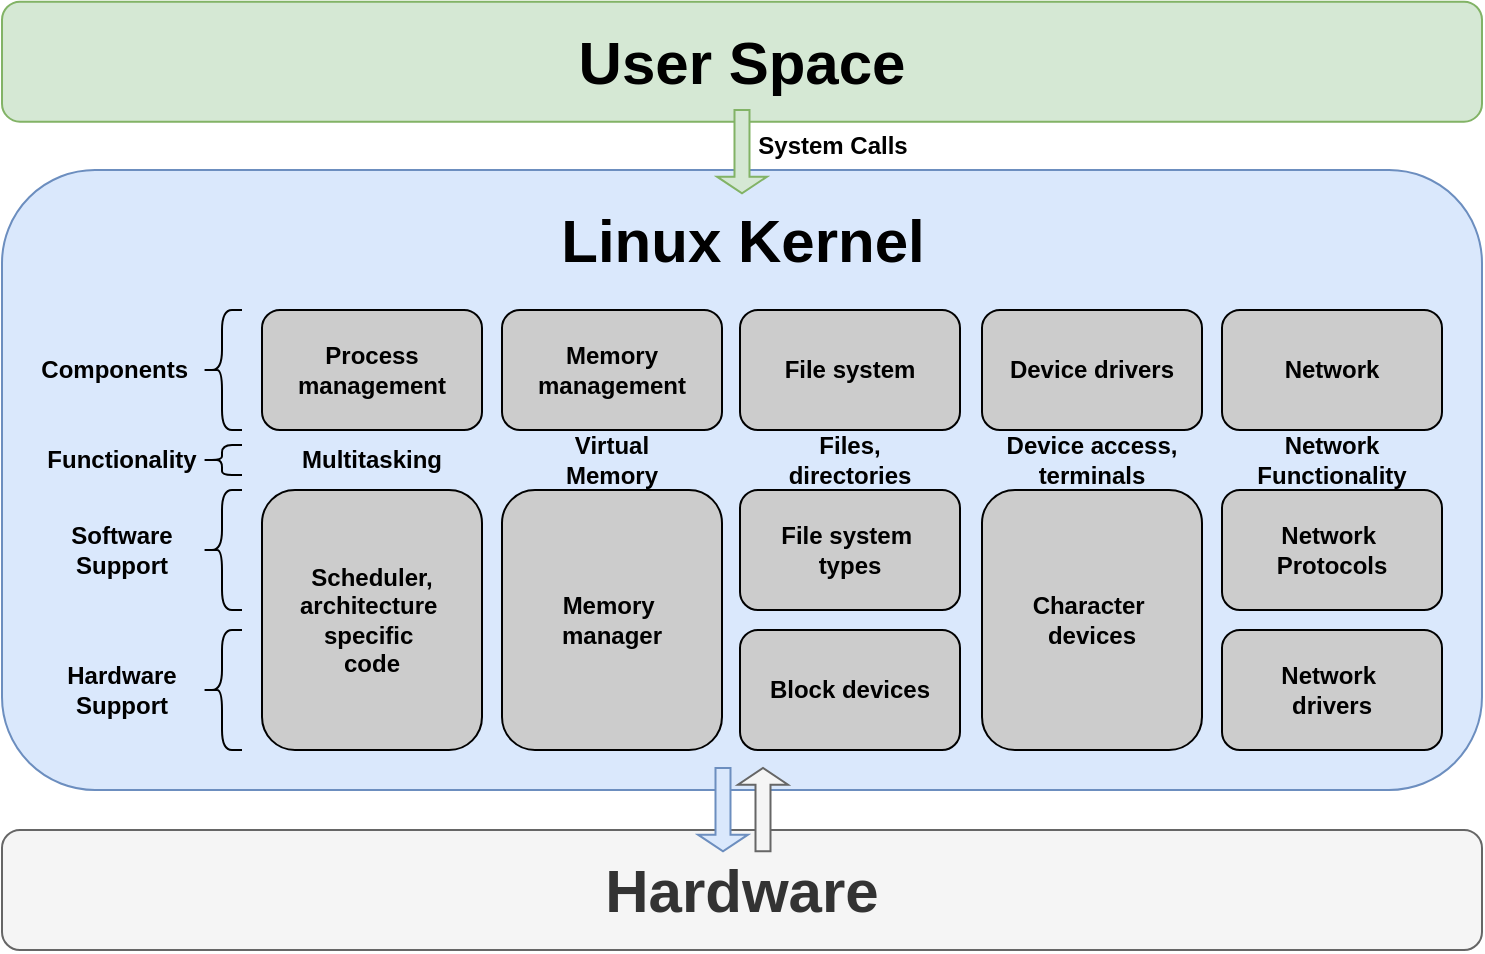 <mxfile version="26.0.9">
  <diagram name="Page-1" id="6zq0S6Z2XCjo-CLIARUB">
    <mxGraphModel dx="1800" dy="694" grid="1" gridSize="10" guides="1" tooltips="1" connect="1" arrows="1" fold="1" page="1" pageScale="1" pageWidth="827" pageHeight="1169" math="0" shadow="0">
      <root>
        <mxCell id="0" />
        <mxCell id="1" parent="0" />
        <mxCell id="hf6dYA-BSJrec8ngoclE-18" value="" style="rounded=1;whiteSpace=wrap;html=1;fillColor=#dae8fc;strokeColor=#6c8ebf;" vertex="1" parent="1">
          <mxGeometry x="-10" y="220" width="740" height="310" as="geometry" />
        </mxCell>
        <mxCell id="hf6dYA-BSJrec8ngoclE-1" value="&lt;b&gt;Process management&lt;/b&gt;" style="rounded=1;whiteSpace=wrap;html=1;fillColor=#CCCCCC;" vertex="1" parent="1">
          <mxGeometry x="120" y="290" width="110" height="60" as="geometry" />
        </mxCell>
        <mxCell id="hf6dYA-BSJrec8ngoclE-2" value="&lt;b&gt;Memory management&lt;/b&gt;" style="rounded=1;whiteSpace=wrap;html=1;fillColor=#CCCCCC;" vertex="1" parent="1">
          <mxGeometry x="240" y="290" width="110" height="60" as="geometry" />
        </mxCell>
        <mxCell id="hf6dYA-BSJrec8ngoclE-3" value="&lt;b&gt;File system&lt;/b&gt;" style="rounded=1;whiteSpace=wrap;html=1;fillColor=#CCCCCC;" vertex="1" parent="1">
          <mxGeometry x="359" y="290" width="110" height="60" as="geometry" />
        </mxCell>
        <mxCell id="hf6dYA-BSJrec8ngoclE-4" value="&lt;b&gt;Device drivers&lt;/b&gt;" style="rounded=1;whiteSpace=wrap;html=1;fillColor=#CCCCCC;" vertex="1" parent="1">
          <mxGeometry x="480" y="290" width="110" height="60" as="geometry" />
        </mxCell>
        <mxCell id="hf6dYA-BSJrec8ngoclE-5" value="&lt;b&gt;Network&lt;/b&gt;" style="rounded=1;whiteSpace=wrap;html=1;fillColor=#CCCCCC;" vertex="1" parent="1">
          <mxGeometry x="600" y="290" width="110" height="60" as="geometry" />
        </mxCell>
        <mxCell id="hf6dYA-BSJrec8ngoclE-6" value="&lt;b&gt;Scheduler, architecture&amp;nbsp;&lt;/b&gt;&lt;div&gt;&lt;b&gt;specific&amp;nbsp;&lt;/b&gt;&lt;/div&gt;&lt;div&gt;&lt;b&gt;code&lt;/b&gt;&lt;/div&gt;" style="rounded=1;whiteSpace=wrap;html=1;fillColor=#CCCCCC;" vertex="1" parent="1">
          <mxGeometry x="120" y="380" width="110" height="130" as="geometry" />
        </mxCell>
        <mxCell id="hf6dYA-BSJrec8ngoclE-7" value="&lt;b&gt;Memory&amp;nbsp;&lt;/b&gt;&lt;div&gt;&lt;b&gt;manager&lt;/b&gt;&lt;/div&gt;" style="rounded=1;whiteSpace=wrap;html=1;fillColor=#CCCCCC;" vertex="1" parent="1">
          <mxGeometry x="240" y="380" width="110" height="130" as="geometry" />
        </mxCell>
        <mxCell id="hf6dYA-BSJrec8ngoclE-8" value="&lt;b&gt;File system&amp;nbsp;&lt;/b&gt;&lt;div&gt;&lt;b&gt;types&lt;/b&gt;&lt;/div&gt;" style="rounded=1;whiteSpace=wrap;html=1;fillColor=#CCCCCC;" vertex="1" parent="1">
          <mxGeometry x="359" y="380" width="110" height="60" as="geometry" />
        </mxCell>
        <mxCell id="hf6dYA-BSJrec8ngoclE-9" value="&lt;b&gt;Block devices&lt;/b&gt;" style="rounded=1;whiteSpace=wrap;html=1;fillColor=#CCCCCC;" vertex="1" parent="1">
          <mxGeometry x="359" y="450" width="110" height="60" as="geometry" />
        </mxCell>
        <mxCell id="hf6dYA-BSJrec8ngoclE-10" value="&lt;b&gt;Character&amp;nbsp;&lt;/b&gt;&lt;div&gt;&lt;b&gt;devices&lt;/b&gt;&lt;/div&gt;" style="rounded=1;whiteSpace=wrap;html=1;fillColor=#CCCCCC;" vertex="1" parent="1">
          <mxGeometry x="480" y="380" width="110" height="130" as="geometry" />
        </mxCell>
        <mxCell id="hf6dYA-BSJrec8ngoclE-11" value="&lt;b&gt;Network&amp;nbsp;&lt;/b&gt;&lt;div&gt;&lt;b&gt;Protocols&lt;/b&gt;&lt;/div&gt;" style="rounded=1;whiteSpace=wrap;html=1;fillColor=#CCCCCC;" vertex="1" parent="1">
          <mxGeometry x="600" y="380" width="110" height="60" as="geometry" />
        </mxCell>
        <mxCell id="hf6dYA-BSJrec8ngoclE-12" value="&lt;b&gt;Network&amp;nbsp;&lt;/b&gt;&lt;div&gt;&lt;b&gt;drivers&lt;/b&gt;&lt;/div&gt;" style="rounded=1;whiteSpace=wrap;html=1;fillColor=#CCCCCC;" vertex="1" parent="1">
          <mxGeometry x="600" y="450" width="110" height="60" as="geometry" />
        </mxCell>
        <mxCell id="hf6dYA-BSJrec8ngoclE-13" value="&lt;b&gt;Multitasking&lt;/b&gt;" style="text;html=1;align=center;verticalAlign=middle;whiteSpace=wrap;rounded=0;" vertex="1" parent="1">
          <mxGeometry x="145" y="350" width="60" height="30" as="geometry" />
        </mxCell>
        <mxCell id="hf6dYA-BSJrec8ngoclE-14" value="&lt;b&gt;Virtual&lt;/b&gt;&lt;div&gt;&lt;b&gt;Memory&lt;/b&gt;&lt;/div&gt;" style="text;html=1;align=center;verticalAlign=middle;whiteSpace=wrap;rounded=0;" vertex="1" parent="1">
          <mxGeometry x="265" y="350" width="60" height="30" as="geometry" />
        </mxCell>
        <mxCell id="hf6dYA-BSJrec8ngoclE-15" value="&lt;b&gt;Files,&lt;/b&gt;&lt;div&gt;&lt;b&gt;directories&lt;/b&gt;&lt;/div&gt;" style="text;html=1;align=center;verticalAlign=middle;whiteSpace=wrap;rounded=0;" vertex="1" parent="1">
          <mxGeometry x="384" y="350" width="60" height="30" as="geometry" />
        </mxCell>
        <mxCell id="hf6dYA-BSJrec8ngoclE-16" value="&lt;b&gt;Device access, terminals&lt;/b&gt;" style="text;html=1;align=center;verticalAlign=middle;whiteSpace=wrap;rounded=0;" vertex="1" parent="1">
          <mxGeometry x="490" y="350" width="90" height="30" as="geometry" />
        </mxCell>
        <mxCell id="hf6dYA-BSJrec8ngoclE-17" value="&lt;b&gt;Network&lt;/b&gt;&lt;div&gt;&lt;b&gt;Functionality&lt;/b&gt;&lt;/div&gt;" style="text;html=1;align=center;verticalAlign=middle;whiteSpace=wrap;rounded=0;" vertex="1" parent="1">
          <mxGeometry x="610" y="350" width="90" height="30" as="geometry" />
        </mxCell>
        <mxCell id="hf6dYA-BSJrec8ngoclE-19" value="" style="shape=curlyBracket;whiteSpace=wrap;html=1;rounded=1;labelPosition=left;verticalLabelPosition=middle;align=right;verticalAlign=middle;" vertex="1" parent="1">
          <mxGeometry x="90" y="290" width="20" height="60" as="geometry" />
        </mxCell>
        <mxCell id="hf6dYA-BSJrec8ngoclE-20" value="" style="shape=curlyBracket;whiteSpace=wrap;html=1;rounded=1;labelPosition=left;verticalLabelPosition=middle;align=right;verticalAlign=middle;" vertex="1" parent="1">
          <mxGeometry x="90" y="357.5" width="20" height="15" as="geometry" />
        </mxCell>
        <mxCell id="hf6dYA-BSJrec8ngoclE-21" value="" style="shape=curlyBracket;whiteSpace=wrap;html=1;rounded=1;labelPosition=left;verticalLabelPosition=middle;align=right;verticalAlign=middle;" vertex="1" parent="1">
          <mxGeometry x="90" y="380" width="20" height="60" as="geometry" />
        </mxCell>
        <mxCell id="hf6dYA-BSJrec8ngoclE-22" value="" style="shape=curlyBracket;whiteSpace=wrap;html=1;rounded=1;labelPosition=left;verticalLabelPosition=middle;align=right;verticalAlign=middle;" vertex="1" parent="1">
          <mxGeometry x="90" y="450" width="20" height="60" as="geometry" />
        </mxCell>
        <mxCell id="hf6dYA-BSJrec8ngoclE-23" value="&lt;b&gt;Components&lt;/b&gt;" style="text;html=1;align=right;verticalAlign=middle;whiteSpace=wrap;rounded=0;" vertex="1" parent="1">
          <mxGeometry x="5" y="305" width="80" height="30" as="geometry" />
        </mxCell>
        <mxCell id="hf6dYA-BSJrec8ngoclE-24" value="&lt;b&gt;Functionality&lt;/b&gt;" style="text;html=1;align=center;verticalAlign=middle;whiteSpace=wrap;rounded=0;" vertex="1" parent="1">
          <mxGeometry x="10" y="350" width="80" height="30" as="geometry" />
        </mxCell>
        <mxCell id="hf6dYA-BSJrec8ngoclE-25" value="&lt;b&gt;Software Support&lt;/b&gt;" style="text;html=1;align=center;verticalAlign=middle;whiteSpace=wrap;rounded=0;" vertex="1" parent="1">
          <mxGeometry x="15" y="395" width="70" height="30" as="geometry" />
        </mxCell>
        <mxCell id="hf6dYA-BSJrec8ngoclE-26" value="&lt;b&gt;Hardware Support&lt;/b&gt;" style="text;html=1;align=center;verticalAlign=middle;whiteSpace=wrap;rounded=0;" vertex="1" parent="1">
          <mxGeometry x="15" y="465" width="70" height="30" as="geometry" />
        </mxCell>
        <mxCell id="hf6dYA-BSJrec8ngoclE-27" value="&lt;font style=&quot;font-size: 30px;&quot;&gt;&lt;b&gt;Linux Kernel&lt;/b&gt;&lt;/font&gt;" style="text;html=1;align=center;verticalAlign=middle;whiteSpace=wrap;rounded=0;" vertex="1" parent="1">
          <mxGeometry x="262.5" y="240" width="195" height="30" as="geometry" />
        </mxCell>
        <mxCell id="hf6dYA-BSJrec8ngoclE-28" value="&lt;font style=&quot;font-size: 30px;&quot;&gt;&lt;b&gt;User Space&lt;/b&gt;&lt;/font&gt;" style="rounded=1;whiteSpace=wrap;html=1;fillColor=#d5e8d4;strokeColor=#82b366;" vertex="1" parent="1">
          <mxGeometry x="-10" y="135.84" width="740" height="60" as="geometry" />
        </mxCell>
        <mxCell id="hf6dYA-BSJrec8ngoclE-30" value="" style="shape=singleArrow;direction=south;whiteSpace=wrap;html=1;aspect=fixed;fillColor=#d5e8d4;strokeColor=#82b366;" vertex="1" parent="1">
          <mxGeometry x="347.5" y="190" width="25" height="41.67" as="geometry" />
        </mxCell>
        <mxCell id="hf6dYA-BSJrec8ngoclE-31" value="&lt;b&gt;System Calls&lt;/b&gt;" style="text;html=1;align=center;verticalAlign=middle;whiteSpace=wrap;rounded=0;" vertex="1" parent="1">
          <mxGeometry x="364" y="192.84" width="82.5" height="30" as="geometry" />
        </mxCell>
        <mxCell id="hf6dYA-BSJrec8ngoclE-32" value="&lt;font style=&quot;font-size: 30px;&quot;&gt;&lt;b&gt;Hardware&lt;/b&gt;&lt;/font&gt;" style="rounded=1;whiteSpace=wrap;html=1;fillColor=#f5f5f5;strokeColor=#666666;fontColor=#333333;" vertex="1" parent="1">
          <mxGeometry x="-10" y="550" width="740" height="60" as="geometry" />
        </mxCell>
        <mxCell id="hf6dYA-BSJrec8ngoclE-37" value="" style="group" vertex="1" connectable="0" parent="1">
          <mxGeometry x="338" y="519" width="45" height="41.67" as="geometry" />
        </mxCell>
        <mxCell id="hf6dYA-BSJrec8ngoclE-35" value="" style="shape=singleArrow;direction=south;whiteSpace=wrap;html=1;aspect=fixed;fillColor=#dae8fc;strokeColor=#6c8ebf;" vertex="1" parent="hf6dYA-BSJrec8ngoclE-37">
          <mxGeometry width="25" height="41.67" as="geometry" />
        </mxCell>
        <mxCell id="hf6dYA-BSJrec8ngoclE-36" value="" style="shape=singleArrow;direction=north;whiteSpace=wrap;html=1;aspect=fixed;fillColor=#f5f5f5;fontColor=#333333;strokeColor=#666666;" vertex="1" parent="hf6dYA-BSJrec8ngoclE-37">
          <mxGeometry x="20" width="25" height="41.67" as="geometry" />
        </mxCell>
      </root>
    </mxGraphModel>
  </diagram>
</mxfile>
